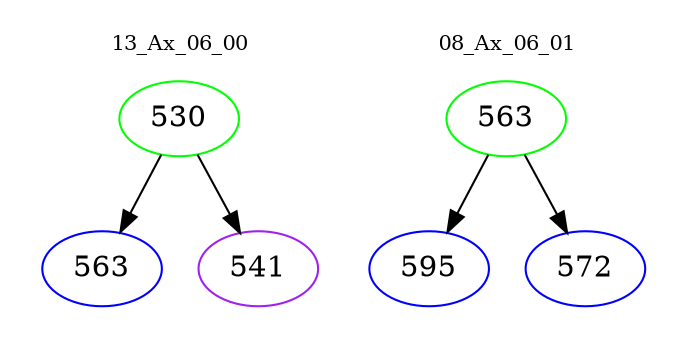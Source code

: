 digraph{
subgraph cluster_0 {
color = white
label = "13_Ax_06_00";
fontsize=10;
T0_530 [label="530", color="green"]
T0_530 -> T0_563 [color="black"]
T0_563 [label="563", color="blue"]
T0_530 -> T0_541 [color="black"]
T0_541 [label="541", color="purple"]
}
subgraph cluster_1 {
color = white
label = "08_Ax_06_01";
fontsize=10;
T1_563 [label="563", color="green"]
T1_563 -> T1_595 [color="black"]
T1_595 [label="595", color="blue"]
T1_563 -> T1_572 [color="black"]
T1_572 [label="572", color="blue"]
}
}
